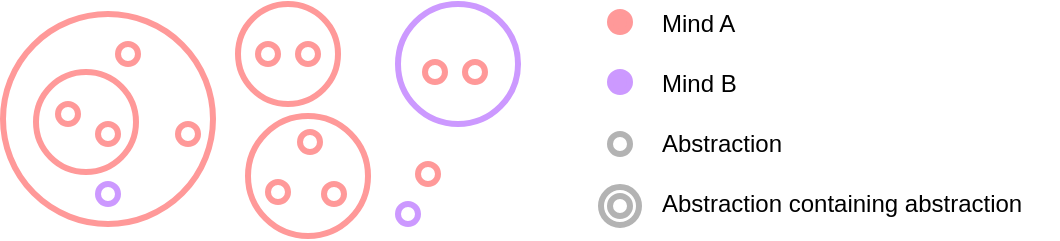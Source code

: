 <mxfile version="16.5.2" pages="2"><diagram id="0BUNJmMZ76vDBSllJDlk" name="Page-1"><mxGraphModel dx="885" dy="548" grid="1" gridSize="10" guides="1" tooltips="1" connect="1" arrows="1" fold="1" page="1" pageScale="1" pageWidth="827" pageHeight="1169" math="0" shadow="0"><root><mxCell id="0"/><mxCell id="1" parent="0"/><mxCell id="wOaNClZCsBmfXMXe1IL_-14" value="" style="ellipse;whiteSpace=wrap;html=1;aspect=fixed;fillColor=none;strokeColor=#FF9999;strokeWidth=3;" vertex="1" parent="1"><mxGeometry x="415" y="296" width="60" height="60" as="geometry"/></mxCell><mxCell id="wOaNClZCsBmfXMXe1IL_-17" value="" style="ellipse;whiteSpace=wrap;html=1;aspect=fixed;fillColor=none;strokeColor=#FF9999;strokeWidth=3;" vertex="1" parent="1"><mxGeometry x="292.5" y="245" width="105" height="105" as="geometry"/></mxCell><mxCell id="wOaNClZCsBmfXMXe1IL_-1" value="" style="ellipse;whiteSpace=wrap;html=1;aspect=fixed;fillColor=none;strokeColor=#FF9999;strokeWidth=3;" vertex="1" parent="1"><mxGeometry x="350" y="260" width="10" height="10" as="geometry"/></mxCell><mxCell id="wOaNClZCsBmfXMXe1IL_-2" value="" style="ellipse;whiteSpace=wrap;html=1;aspect=fixed;fillColor=none;strokeColor=#FF9999;strokeWidth=3;" vertex="1" parent="1"><mxGeometry x="340" y="300" width="10" height="10" as="geometry"/></mxCell><mxCell id="wOaNClZCsBmfXMXe1IL_-3" value="" style="ellipse;whiteSpace=wrap;html=1;aspect=fixed;fillColor=none;strokeColor=#FF9999;strokeWidth=3;" vertex="1" parent="1"><mxGeometry x="320" y="290" width="10" height="10" as="geometry"/></mxCell><mxCell id="wOaNClZCsBmfXMXe1IL_-4" value="" style="ellipse;whiteSpace=wrap;html=1;aspect=fixed;fillColor=none;strokeColor=#FF9999;strokeWidth=3;" vertex="1" parent="1"><mxGeometry x="380" y="300" width="10" height="10" as="geometry"/></mxCell><mxCell id="wOaNClZCsBmfXMXe1IL_-5" value="" style="ellipse;whiteSpace=wrap;html=1;aspect=fixed;fillColor=none;strokeColor=#FF9999;strokeWidth=3;" vertex="1" parent="1"><mxGeometry x="503.5" y="269" width="10" height="10" as="geometry"/></mxCell><mxCell id="wOaNClZCsBmfXMXe1IL_-6" value="" style="ellipse;whiteSpace=wrap;html=1;aspect=fixed;fillColor=none;strokeColor=#FF9999;strokeWidth=3;" vertex="1" parent="1"><mxGeometry x="440" y="260" width="10" height="10" as="geometry"/></mxCell><mxCell id="wOaNClZCsBmfXMXe1IL_-7" value="" style="ellipse;whiteSpace=wrap;html=1;aspect=fixed;fillColor=none;strokeColor=#FF9999;strokeWidth=3;" vertex="1" parent="1"><mxGeometry x="453" y="330" width="10" height="10" as="geometry"/></mxCell><mxCell id="wOaNClZCsBmfXMXe1IL_-8" value="" style="ellipse;whiteSpace=wrap;html=1;aspect=fixed;fillColor=none;strokeColor=#FF9999;strokeWidth=3;" vertex="1" parent="1"><mxGeometry x="441" y="304" width="10" height="10" as="geometry"/></mxCell><mxCell id="wOaNClZCsBmfXMXe1IL_-9" value="" style="ellipse;whiteSpace=wrap;html=1;aspect=fixed;fillColor=none;strokeColor=#FF9999;strokeWidth=3;" vertex="1" parent="1"><mxGeometry x="425" y="329" width="10" height="10" as="geometry"/></mxCell><mxCell id="wOaNClZCsBmfXMXe1IL_-10" value="" style="ellipse;whiteSpace=wrap;html=1;aspect=fixed;fillColor=none;strokeColor=#FF9999;strokeWidth=3;" vertex="1" parent="1"><mxGeometry x="420" y="260" width="10" height="10" as="geometry"/></mxCell><mxCell id="wOaNClZCsBmfXMXe1IL_-11" value="" style="ellipse;whiteSpace=wrap;html=1;aspect=fixed;fillColor=none;strokeColor=#FF9999;strokeWidth=3;" vertex="1" parent="1"><mxGeometry x="523.5" y="269" width="10" height="10" as="geometry"/></mxCell><mxCell id="wOaNClZCsBmfXMXe1IL_-15" value="" style="ellipse;whiteSpace=wrap;html=1;aspect=fixed;fillColor=none;strokeColor=#FF9999;strokeWidth=3;" vertex="1" parent="1"><mxGeometry x="410" y="240" width="50" height="50" as="geometry"/></mxCell><mxCell id="wOaNClZCsBmfXMXe1IL_-16" value="" style="ellipse;whiteSpace=wrap;html=1;aspect=fixed;fillColor=none;strokeColor=#FF9999;strokeWidth=3;" vertex="1" parent="1"><mxGeometry x="309" y="274" width="50" height="50" as="geometry"/></mxCell><mxCell id="wOaNClZCsBmfXMXe1IL_-18" value="" style="ellipse;whiteSpace=wrap;html=1;aspect=fixed;fillColor=none;strokeColor=#FF9999;strokeWidth=3;" vertex="1" parent="1"><mxGeometry x="500" y="320" width="10" height="10" as="geometry"/></mxCell><mxCell id="wOaNClZCsBmfXMXe1IL_-29" value="" style="ellipse;whiteSpace=wrap;html=1;aspect=fixed;fillColor=none;strokeColor=#CC99FF;strokeWidth=3;" vertex="1" parent="1"><mxGeometry x="490" y="240" width="60" height="60" as="geometry"/></mxCell><mxCell id="wOaNClZCsBmfXMXe1IL_-30" value="" style="ellipse;whiteSpace=wrap;html=1;aspect=fixed;fillColor=none;strokeColor=#CC99FF;strokeWidth=3;" vertex="1" parent="1"><mxGeometry x="340" y="330" width="10" height="10" as="geometry"/></mxCell><mxCell id="wOaNClZCsBmfXMXe1IL_-31" value="" style="ellipse;whiteSpace=wrap;html=1;aspect=fixed;fillColor=none;strokeColor=#CC99FF;strokeWidth=3;" vertex="1" parent="1"><mxGeometry x="490" y="340" width="10" height="10" as="geometry"/></mxCell><mxCell id="wOaNClZCsBmfXMXe1IL_-34" value="" style="ellipse;whiteSpace=wrap;html=1;aspect=fixed;fillColor=#FF9999;strokeColor=#FF9999;strokeWidth=3;" vertex="1" parent="1"><mxGeometry x="596" y="244" width="10" height="10" as="geometry"/></mxCell><mxCell id="wOaNClZCsBmfXMXe1IL_-36" value="Mind A" style="text;html=1;align=left;verticalAlign=middle;resizable=0;points=[];autosize=1;strokeColor=none;fillColor=none;" vertex="1" parent="1"><mxGeometry x="620" y="240" width="50" height="20" as="geometry"/></mxCell><mxCell id="wOaNClZCsBmfXMXe1IL_-37" value="" style="ellipse;whiteSpace=wrap;html=1;aspect=fixed;fillColor=#CC99FF;strokeColor=#CC99FF;strokeWidth=3;" vertex="1" parent="1"><mxGeometry x="596" y="274" width="10" height="10" as="geometry"/></mxCell><mxCell id="wOaNClZCsBmfXMXe1IL_-38" value="Mind B" style="text;html=1;align=left;verticalAlign=middle;resizable=0;points=[];autosize=1;strokeColor=none;fillColor=none;" vertex="1" parent="1"><mxGeometry x="620" y="270" width="50" height="20" as="geometry"/></mxCell><mxCell id="wOaNClZCsBmfXMXe1IL_-39" value="" style="ellipse;whiteSpace=wrap;html=1;aspect=fixed;fillColor=none;strokeColor=#B3B3B3;strokeWidth=3;" vertex="1" parent="1"><mxGeometry x="596" y="305" width="10" height="10" as="geometry"/></mxCell><mxCell id="wOaNClZCsBmfXMXe1IL_-40" value="Abstraction" style="text;html=1;align=left;verticalAlign=middle;resizable=0;points=[];autosize=1;strokeColor=none;fillColor=none;" vertex="1" parent="1"><mxGeometry x="620" y="300" width="80" height="20" as="geometry"/></mxCell><mxCell id="wOaNClZCsBmfXMXe1IL_-42" value="Abstraction containing abstraction" style="text;html=1;align=left;verticalAlign=middle;resizable=0;points=[];autosize=1;strokeColor=none;fillColor=none;" vertex="1" parent="1"><mxGeometry x="620" y="330" width="200" height="20" as="geometry"/></mxCell><mxCell id="wOaNClZCsBmfXMXe1IL_-44" value="" style="group" vertex="1" connectable="0" parent="1"><mxGeometry x="591.5" y="331.5" width="19" height="19" as="geometry"/></mxCell><mxCell id="wOaNClZCsBmfXMXe1IL_-43" value="" style="ellipse;whiteSpace=wrap;html=1;aspect=fixed;fillColor=none;strokeColor=#B3B3B3;strokeWidth=3;" vertex="1" parent="wOaNClZCsBmfXMXe1IL_-44"><mxGeometry width="19" height="19" as="geometry"/></mxCell><mxCell id="wOaNClZCsBmfXMXe1IL_-41" value="" style="ellipse;whiteSpace=wrap;html=1;aspect=fixed;fillColor=none;strokeColor=#B3B3B3;strokeWidth=3;" vertex="1" parent="wOaNClZCsBmfXMXe1IL_-44"><mxGeometry x="4.5" y="4.5" width="10" height="10" as="geometry"/></mxCell></root></mxGraphModel></diagram><diagram id="yKRLf7k0Z5C9OHqwiGpV" name="Page-2"><mxGraphModel dx="424" dy="263" grid="1" gridSize="10" guides="1" tooltips="1" connect="1" arrows="1" fold="1" page="1" pageScale="1" pageWidth="827" pageHeight="1169" math="0" shadow="0"><root><mxCell id="11f-mxHXCNcTw4yh-iGf-0"/><mxCell id="11f-mxHXCNcTw4yh-iGf-1" parent="11f-mxHXCNcTw4yh-iGf-0"/><mxCell id="11f-mxHXCNcTw4yh-iGf-19" value="" style="rounded=1;whiteSpace=wrap;html=1;strokeColor=#99CCFF;strokeWidth=1;fillColor=none;dashed=1;fontColor=#99CCFF;" vertex="1" parent="11f-mxHXCNcTw4yh-iGf-1"><mxGeometry x="380" y="390" width="50" height="120" as="geometry"/></mxCell><mxCell id="11f-mxHXCNcTw4yh-iGf-3" value="" style="endArrow=classic;html=1;strokeColor=#FF9999;curved=1;" edge="1" parent="11f-mxHXCNcTw4yh-iGf-1"><mxGeometry width="50" height="50" relative="1" as="geometry"><mxPoint x="240" y="490" as="sourcePoint"/><mxPoint x="405" y="490" as="targetPoint"/></mxGeometry></mxCell><mxCell id="11f-mxHXCNcTw4yh-iGf-4" value="Time / Iterations" style="text;html=1;align=center;verticalAlign=middle;resizable=0;points=[];autosize=1;strokeColor=none;fillColor=none;fontColor=#FF9999;fontSize=10;" vertex="1" parent="11f-mxHXCNcTw4yh-iGf-1"><mxGeometry x="230" y="490" width="90" height="20" as="geometry"/></mxCell><mxCell id="11f-mxHXCNcTw4yh-iGf-5" style="edgeStyle=orthogonalEdgeStyle;curved=1;orthogonalLoop=1;jettySize=auto;html=1;exitX=0.5;exitY=1;exitDx=0;exitDy=0;endArrow=oval;endFill=1;strokeColor=#FF9999;" edge="1" parent="11f-mxHXCNcTw4yh-iGf-1"><mxGeometry relative="1" as="geometry"><mxPoint x="280" y="400" as="sourcePoint"/><mxPoint x="280" y="400" as="targetPoint"/></mxGeometry></mxCell><mxCell id="11f-mxHXCNcTw4yh-iGf-6" value="CID 1" style="text;html=1;align=center;verticalAlign=middle;resizable=0;points=[];autosize=1;strokeColor=none;fillColor=none;fontColor=#808080;" vertex="1" parent="11f-mxHXCNcTw4yh-iGf-1"><mxGeometry x="225" y="450" width="50" height="20" as="geometry"/></mxCell><mxCell id="11f-mxHXCNcTw4yh-iGf-7" value="CID 2" style="text;html=1;align=center;verticalAlign=middle;resizable=0;points=[];autosize=1;strokeColor=none;fillColor=none;fontColor=#808080;" vertex="1" parent="11f-mxHXCNcTw4yh-iGf-1"><mxGeometry x="304" y="450" width="50" height="20" as="geometry"/></mxCell><mxCell id="11f-mxHXCNcTw4yh-iGf-15" value="CID 3" style="text;html=1;align=center;verticalAlign=middle;resizable=0;points=[];autosize=1;strokeColor=none;fillColor=none;fontColor=#808080;" vertex="1" parent="11f-mxHXCNcTw4yh-iGf-1"><mxGeometry x="380" y="450" width="50" height="20" as="geometry"/></mxCell><mxCell id="11f-mxHXCNcTw4yh-iGf-21" style="edgeStyle=orthogonalEdgeStyle;curved=1;orthogonalLoop=1;jettySize=auto;html=1;fontSize=10;fontColor=#FF9999;endArrow=classicThin;endFill=1;strokeColor=#FFB366;" edge="1" parent="11f-mxHXCNcTw4yh-iGf-1" source="11f-mxHXCNcTw4yh-iGf-16" target="11f-mxHXCNcTw4yh-iGf-6"><mxGeometry relative="1" as="geometry"/></mxCell><mxCell id="11f-mxHXCNcTw4yh-iGf-16" value="IID A" style="text;html=1;align=center;verticalAlign=middle;resizable=0;points=[];autosize=1;strokeColor=none;fillColor=none;fontColor=#808080;textOpacity=50;" vertex="1" parent="11f-mxHXCNcTw4yh-iGf-1"><mxGeometry x="230" y="400" width="40" height="20" as="geometry"/></mxCell><mxCell id="11f-mxHXCNcTw4yh-iGf-24" style="edgeStyle=orthogonalEdgeStyle;curved=1;orthogonalLoop=1;jettySize=auto;html=1;fontSize=10;fontColor=#FF9999;endArrow=classicThin;endFill=1;strokeColor=#FFB366;" edge="1" parent="11f-mxHXCNcTw4yh-iGf-1" source="11f-mxHXCNcTw4yh-iGf-17" target="11f-mxHXCNcTw4yh-iGf-7"><mxGeometry relative="1" as="geometry"/></mxCell><mxCell id="11f-mxHXCNcTw4yh-iGf-17" value="IID A" style="text;html=1;align=center;verticalAlign=middle;resizable=0;points=[];autosize=1;strokeColor=none;fillColor=none;fontColor=#808080;textOpacity=50;" vertex="1" parent="11f-mxHXCNcTw4yh-iGf-1"><mxGeometry x="309" y="400" width="40" height="20" as="geometry"/></mxCell><mxCell id="11f-mxHXCNcTw4yh-iGf-25" style="edgeStyle=orthogonalEdgeStyle;curved=1;orthogonalLoop=1;jettySize=auto;html=1;fontSize=10;fontColor=#FF9999;endArrow=classicThin;endFill=1;strokeColor=#FFB366;" edge="1" parent="11f-mxHXCNcTw4yh-iGf-1" source="11f-mxHXCNcTw4yh-iGf-18" target="11f-mxHXCNcTw4yh-iGf-15"><mxGeometry relative="1" as="geometry"/></mxCell><mxCell id="11f-mxHXCNcTw4yh-iGf-18" value="IID A" style="text;html=1;align=center;verticalAlign=middle;resizable=0;points=[];autosize=1;strokeColor=none;fillColor=none;fontColor=#808080;" vertex="1" parent="11f-mxHXCNcTw4yh-iGf-1"><mxGeometry x="385" y="400" width="40" height="20" as="geometry"/></mxCell><mxCell id="11f-mxHXCNcTw4yh-iGf-20" value="Now" style="text;html=1;align=center;verticalAlign=middle;resizable=0;points=[];autosize=1;strokeColor=none;fillColor=none;fontColor=#99CCFF;fontSize=10;" vertex="1" parent="11f-mxHXCNcTw4yh-iGf-1"><mxGeometry x="384" y="370" width="40" height="20" as="geometry"/></mxCell></root></mxGraphModel></diagram></mxfile>